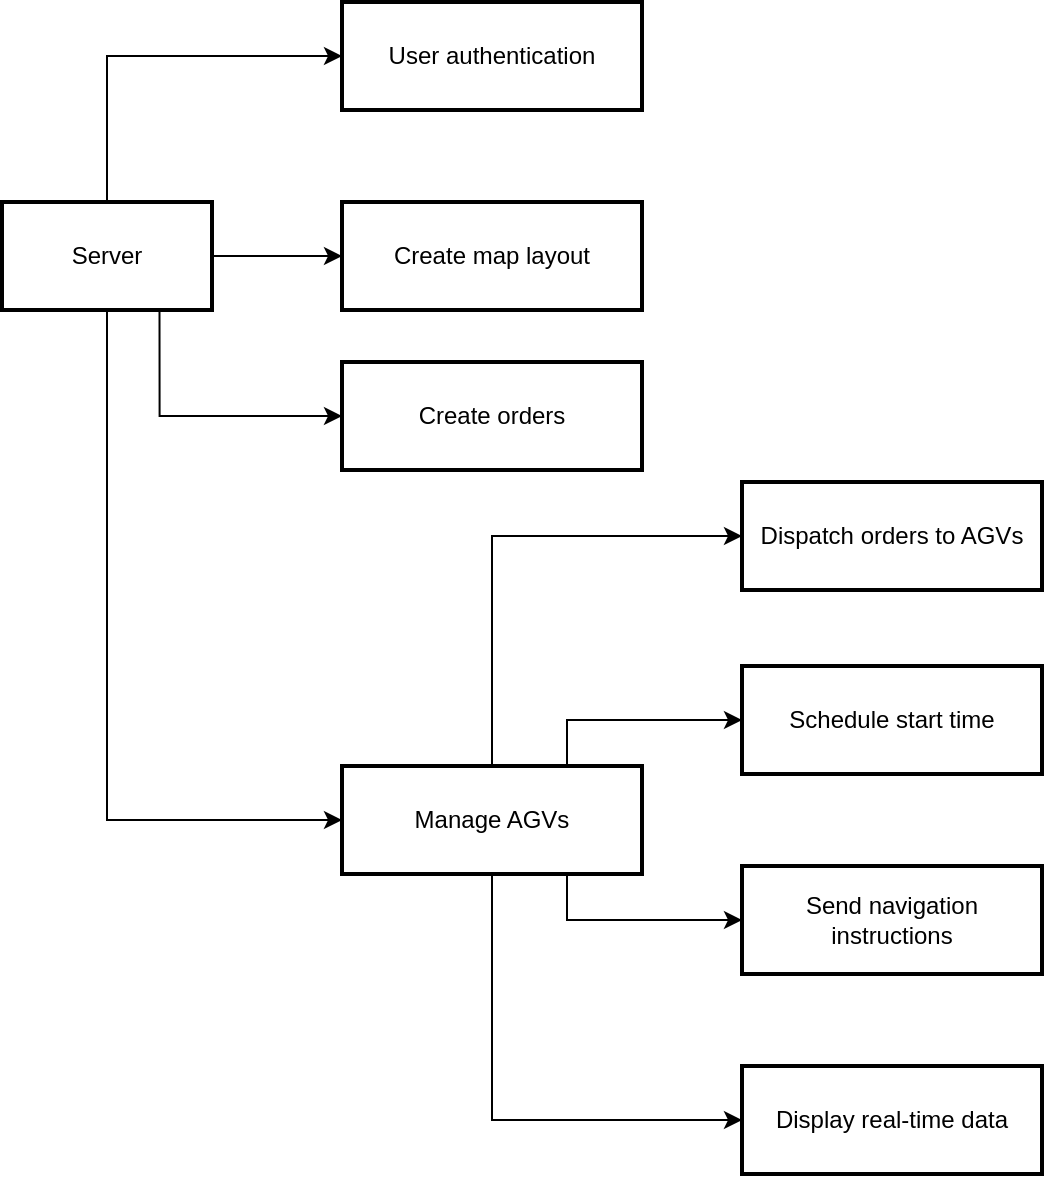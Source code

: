 <mxfile version="27.1.4">
  <diagram name="Page-1" id="atAxFWYexZ4S0EY0yqEL">
    <mxGraphModel dx="1042" dy="562" grid="1" gridSize="10" guides="1" tooltips="1" connect="1" arrows="1" fold="1" page="1" pageScale="1" pageWidth="827" pageHeight="1169" math="0" shadow="0">
      <root>
        <mxCell id="0" />
        <mxCell id="1" parent="0" />
        <mxCell id="QTTNShaTg0qZgs1Tme6l-22" style="edgeStyle=orthogonalEdgeStyle;rounded=0;orthogonalLoop=1;jettySize=auto;html=1;exitX=0.5;exitY=0;exitDx=0;exitDy=0;entryX=0;entryY=0.5;entryDx=0;entryDy=0;" edge="1" parent="1" source="QTTNShaTg0qZgs1Tme6l-1" target="QTTNShaTg0qZgs1Tme6l-2">
          <mxGeometry relative="1" as="geometry" />
        </mxCell>
        <mxCell id="QTTNShaTg0qZgs1Tme6l-24" style="edgeStyle=orthogonalEdgeStyle;rounded=0;orthogonalLoop=1;jettySize=auto;html=1;exitX=1;exitY=0.5;exitDx=0;exitDy=0;entryX=0;entryY=0.5;entryDx=0;entryDy=0;" edge="1" parent="1" source="QTTNShaTg0qZgs1Tme6l-1" target="QTTNShaTg0qZgs1Tme6l-3">
          <mxGeometry relative="1" as="geometry" />
        </mxCell>
        <mxCell id="QTTNShaTg0qZgs1Tme6l-28" style="edgeStyle=orthogonalEdgeStyle;rounded=0;orthogonalLoop=1;jettySize=auto;html=1;exitX=0.75;exitY=1;exitDx=0;exitDy=0;entryX=0;entryY=0.5;entryDx=0;entryDy=0;" edge="1" parent="1" source="QTTNShaTg0qZgs1Tme6l-1" target="QTTNShaTg0qZgs1Tme6l-4">
          <mxGeometry relative="1" as="geometry" />
        </mxCell>
        <mxCell id="QTTNShaTg0qZgs1Tme6l-29" style="edgeStyle=orthogonalEdgeStyle;rounded=0;orthogonalLoop=1;jettySize=auto;html=1;exitX=0.5;exitY=1;exitDx=0;exitDy=0;entryX=0;entryY=0.5;entryDx=0;entryDy=0;" edge="1" parent="1" source="QTTNShaTg0qZgs1Tme6l-1" target="QTTNShaTg0qZgs1Tme6l-5">
          <mxGeometry relative="1" as="geometry" />
        </mxCell>
        <mxCell id="QTTNShaTg0qZgs1Tme6l-1" value="Server" style="whiteSpace=wrap;strokeWidth=2;" vertex="1" parent="1">
          <mxGeometry x="30" y="120" width="105" height="54" as="geometry" />
        </mxCell>
        <mxCell id="QTTNShaTg0qZgs1Tme6l-2" value="User authentication" style="whiteSpace=wrap;strokeWidth=2;" vertex="1" parent="1">
          <mxGeometry x="200" y="20" width="150" height="54" as="geometry" />
        </mxCell>
        <mxCell id="QTTNShaTg0qZgs1Tme6l-3" value="Create map layout" style="whiteSpace=wrap;strokeWidth=2;" vertex="1" parent="1">
          <mxGeometry x="200" y="120" width="150" height="54" as="geometry" />
        </mxCell>
        <mxCell id="QTTNShaTg0qZgs1Tme6l-4" value="Create orders" style="whiteSpace=wrap;strokeWidth=2;" vertex="1" parent="1">
          <mxGeometry x="200" y="200" width="150" height="54" as="geometry" />
        </mxCell>
        <mxCell id="QTTNShaTg0qZgs1Tme6l-32" style="edgeStyle=orthogonalEdgeStyle;rounded=0;orthogonalLoop=1;jettySize=auto;html=1;exitX=0.75;exitY=0;exitDx=0;exitDy=0;entryX=0;entryY=0.5;entryDx=0;entryDy=0;" edge="1" parent="1" source="QTTNShaTg0qZgs1Tme6l-5" target="QTTNShaTg0qZgs1Tme6l-7">
          <mxGeometry relative="1" as="geometry" />
        </mxCell>
        <mxCell id="QTTNShaTg0qZgs1Tme6l-33" style="edgeStyle=orthogonalEdgeStyle;rounded=0;orthogonalLoop=1;jettySize=auto;html=1;exitX=0.75;exitY=1;exitDx=0;exitDy=0;entryX=0;entryY=0.5;entryDx=0;entryDy=0;" edge="1" parent="1" source="QTTNShaTg0qZgs1Tme6l-5" target="QTTNShaTg0qZgs1Tme6l-8">
          <mxGeometry relative="1" as="geometry" />
        </mxCell>
        <mxCell id="QTTNShaTg0qZgs1Tme6l-34" style="edgeStyle=orthogonalEdgeStyle;rounded=0;orthogonalLoop=1;jettySize=auto;html=1;exitX=0.5;exitY=1;exitDx=0;exitDy=0;entryX=0;entryY=0.5;entryDx=0;entryDy=0;" edge="1" parent="1" source="QTTNShaTg0qZgs1Tme6l-5" target="QTTNShaTg0qZgs1Tme6l-9">
          <mxGeometry relative="1" as="geometry" />
        </mxCell>
        <mxCell id="QTTNShaTg0qZgs1Tme6l-35" style="edgeStyle=orthogonalEdgeStyle;rounded=0;orthogonalLoop=1;jettySize=auto;html=1;exitX=0.5;exitY=0;exitDx=0;exitDy=0;entryX=0;entryY=0.5;entryDx=0;entryDy=0;" edge="1" parent="1" source="QTTNShaTg0qZgs1Tme6l-5" target="QTTNShaTg0qZgs1Tme6l-6">
          <mxGeometry relative="1" as="geometry" />
        </mxCell>
        <mxCell id="QTTNShaTg0qZgs1Tme6l-5" value="Manage AGVs" style="whiteSpace=wrap;strokeWidth=2;" vertex="1" parent="1">
          <mxGeometry x="200" y="402" width="150" height="54" as="geometry" />
        </mxCell>
        <mxCell id="QTTNShaTg0qZgs1Tme6l-6" value="Dispatch orders to AGVs" style="whiteSpace=wrap;strokeWidth=2;" vertex="1" parent="1">
          <mxGeometry x="400" y="260" width="150" height="54" as="geometry" />
        </mxCell>
        <mxCell id="QTTNShaTg0qZgs1Tme6l-7" value="Schedule start time" style="whiteSpace=wrap;strokeWidth=2;" vertex="1" parent="1">
          <mxGeometry x="400" y="352" width="150" height="54" as="geometry" />
        </mxCell>
        <mxCell id="QTTNShaTg0qZgs1Tme6l-8" value="Send navigation instructions" style="whiteSpace=wrap;strokeWidth=2;" vertex="1" parent="1">
          <mxGeometry x="400" y="452" width="150" height="54" as="geometry" />
        </mxCell>
        <mxCell id="QTTNShaTg0qZgs1Tme6l-9" value="Display real-time data" style="whiteSpace=wrap;strokeWidth=2;" vertex="1" parent="1">
          <mxGeometry x="400" y="552" width="150" height="54" as="geometry" />
        </mxCell>
      </root>
    </mxGraphModel>
  </diagram>
</mxfile>
